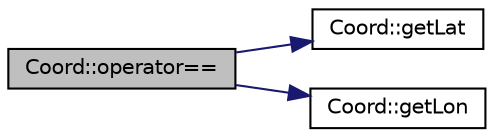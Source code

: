 digraph "Coord::operator=="
{
  edge [fontname="Helvetica",fontsize="10",labelfontname="Helvetica",labelfontsize="10"];
  node [fontname="Helvetica",fontsize="10",shape=record];
  rankdir="LR";
  Node1 [label="Coord::operator==",height=0.2,width=0.4,color="black", fillcolor="grey75", style="filled", fontcolor="black"];
  Node1 -> Node2 [color="midnightblue",fontsize="10",style="solid",fontname="Helvetica"];
  Node2 [label="Coord::getLat",height=0.2,width=0.4,color="black", fillcolor="white", style="filled",URL="$class_coord.html#a3a09f3ebf7eb46714d51b9063c079f98"];
  Node1 -> Node3 [color="midnightblue",fontsize="10",style="solid",fontname="Helvetica"];
  Node3 [label="Coord::getLon",height=0.2,width=0.4,color="black", fillcolor="white", style="filled",URL="$class_coord.html#aa2760a939b4bc5d58b198e4c563eb731"];
}
